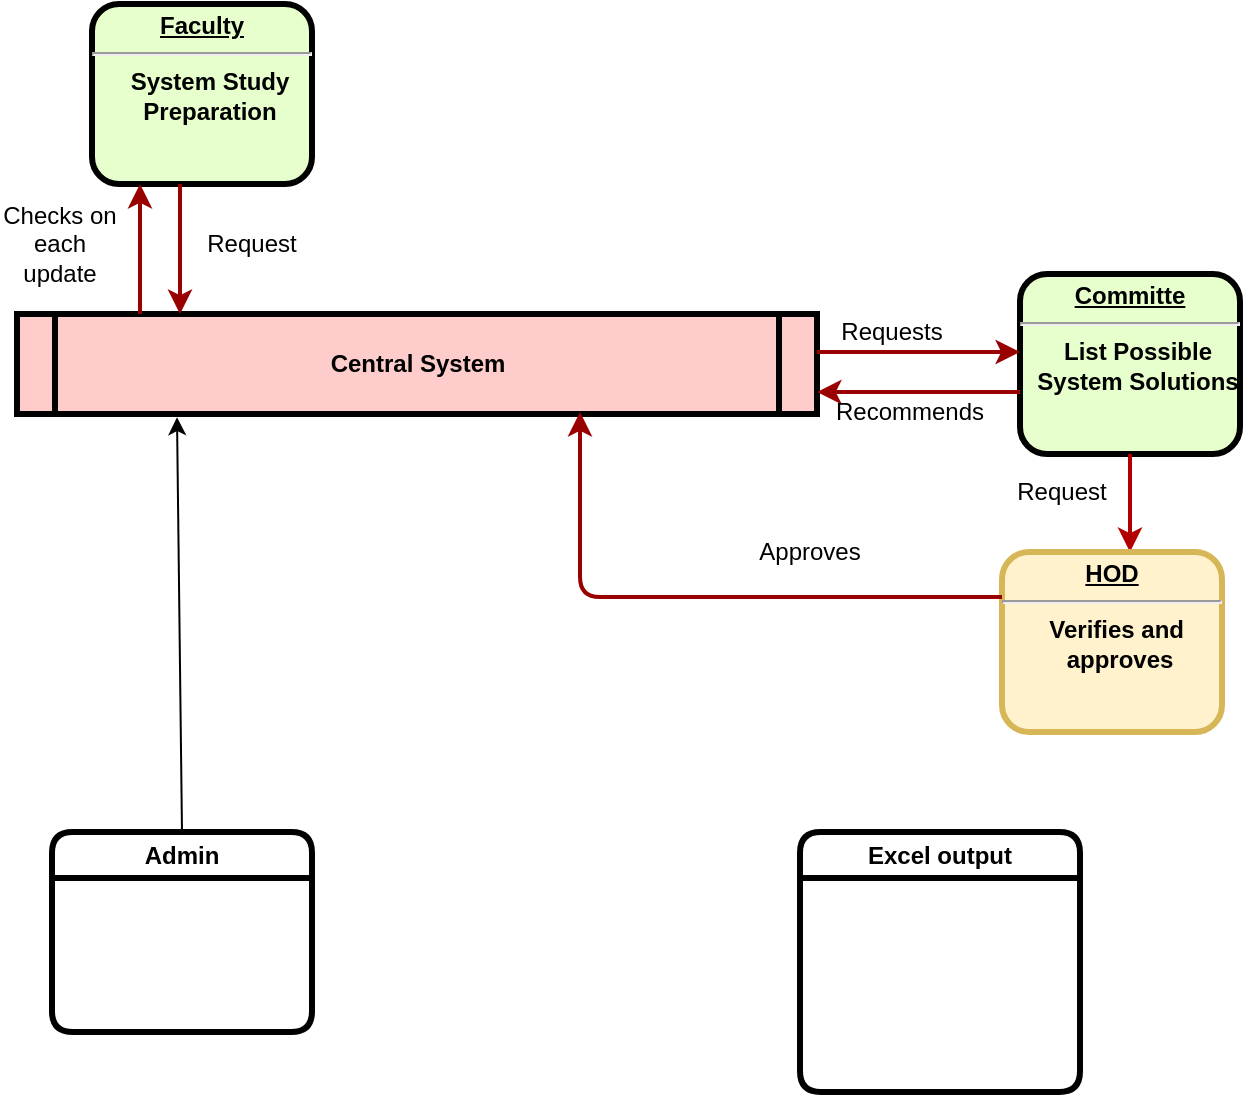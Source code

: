 <mxfile version="20.8.20" type="github">
  <diagram name="Page-1" id="c7558073-3199-34d8-9f00-42111426c3f3">
    <mxGraphModel dx="1004" dy="581" grid="1" gridSize="10" guides="1" tooltips="1" connect="1" arrows="1" fold="1" page="1" pageScale="1" pageWidth="826" pageHeight="1169" background="none" math="0" shadow="0">
      <root>
        <mxCell id="0" />
        <mxCell id="1" parent="0" />
        <mxCell id="2" value="&lt;p style=&quot;margin: 0px; margin-top: 4px; text-align: center; text-decoration: underline;&quot;&gt;&lt;strong&gt;Faculty&lt;/strong&gt;&lt;/p&gt;&lt;hr&gt;&lt;p style=&quot;margin: 0px; margin-left: 8px;&quot;&gt;System Study&lt;/p&gt;&lt;p style=&quot;margin: 0px; margin-left: 8px;&quot;&gt;Preparation&lt;/p&gt;" style="verticalAlign=middle;align=center;overflow=fill;fontSize=12;fontFamily=Helvetica;html=1;rounded=1;fontStyle=1;strokeWidth=3;fillColor=#E6FFCC" parent="1" vertex="1">
          <mxGeometry x="236" y="236" width="110" height="90" as="geometry" />
        </mxCell>
        <mxCell id="5" value="Central System" style="shape=process;whiteSpace=wrap;align=center;verticalAlign=middle;size=0.048;fontStyle=1;strokeWidth=3;fillColor=#FFCCCC" parent="1" vertex="1">
          <mxGeometry x="198.5" y="391" width="400" height="50" as="geometry" />
        </mxCell>
        <mxCell id="7" value="&lt;p style=&quot;margin: 0px; margin-top: 4px; text-align: center; text-decoration: underline;&quot;&gt;&lt;strong&gt;Committe&lt;/strong&gt;&lt;/p&gt;&lt;hr&gt;&lt;p style=&quot;margin: 0px; margin-left: 8px;&quot;&gt;List Possible&lt;/p&gt;&lt;p style=&quot;margin: 0px; margin-left: 8px;&quot;&gt;System Solutions&lt;/p&gt;" style="verticalAlign=middle;align=center;overflow=fill;fontSize=12;fontFamily=Helvetica;html=1;rounded=1;fontStyle=1;strokeWidth=3;fillColor=#E6FFCC" parent="1" vertex="1">
          <mxGeometry x="700" y="371" width="110" height="90" as="geometry" />
        </mxCell>
        <mxCell id="55" value="" style="edgeStyle=elbowEdgeStyle;elbow=horizontal;strokeColor=#990000;strokeWidth=2" parent="1" source="5" target="2" edge="1">
          <mxGeometry width="100" height="100" relative="1" as="geometry">
            <mxPoint x="50" y="530" as="sourcePoint" />
            <mxPoint x="150" y="430" as="targetPoint" />
            <Array as="points">
              <mxPoint x="260" y="370" />
            </Array>
          </mxGeometry>
        </mxCell>
        <mxCell id="56" value="" style="edgeStyle=elbowEdgeStyle;elbow=horizontal;strokeColor=#990000;strokeWidth=2" parent="1" source="2" target="5" edge="1">
          <mxGeometry width="100" height="100" relative="1" as="geometry">
            <mxPoint x="50" y="500" as="sourcePoint" />
            <mxPoint x="150" y="400" as="targetPoint" />
            <Array as="points">
              <mxPoint x="280" y="360" />
            </Array>
          </mxGeometry>
        </mxCell>
        <mxCell id="72" value="" style="edgeStyle=elbowEdgeStyle;elbow=vertical;strokeColor=#990000;strokeWidth=2" parent="1" source="5" target="7" edge="1">
          <mxGeometry width="100" height="100" relative="1" as="geometry">
            <mxPoint x="500" y="500" as="sourcePoint" />
            <mxPoint x="600" y="400" as="targetPoint" />
            <Array as="points">
              <mxPoint x="650" y="410" />
            </Array>
          </mxGeometry>
        </mxCell>
        <mxCell id="73" value="" style="edgeStyle=elbowEdgeStyle;elbow=vertical;strokeColor=#990000;strokeWidth=2" parent="1" source="7" target="5" edge="1">
          <mxGeometry width="100" height="100" relative="1" as="geometry">
            <mxPoint x="460" y="500" as="sourcePoint" />
            <mxPoint x="560" y="400" as="targetPoint" />
            <Array as="points">
              <mxPoint x="650" y="430" />
            </Array>
          </mxGeometry>
        </mxCell>
        <mxCell id="74" value="Requests" style="text;spacingTop=-5;align=center" parent="1" vertex="1">
          <mxGeometry x="621" y="391.0" width="30" height="20" as="geometry" />
        </mxCell>
        <mxCell id="75" value="Recommends" style="text;spacingTop=-5;align=center" parent="1" vertex="1">
          <mxGeometry x="630" y="431.0" width="30" height="20" as="geometry" />
        </mxCell>
        <mxCell id="UEOXt6zN_d3wEbpN5qkC-111" style="edgeStyle=orthogonalEdgeStyle;rounded=0;orthogonalLoop=1;jettySize=auto;html=1;strokeWidth=2;fillColor=#e51400;strokeColor=#B20000;" edge="1" parent="1" target="UEOXt6zN_d3wEbpN5qkC-97">
          <mxGeometry relative="1" as="geometry">
            <mxPoint x="755" y="461" as="sourcePoint" />
            <Array as="points">
              <mxPoint x="755" y="461" />
            </Array>
          </mxGeometry>
        </mxCell>
        <mxCell id="UEOXt6zN_d3wEbpN5qkC-97" value="&lt;p style=&quot;margin: 0px; margin-top: 4px; text-align: center; text-decoration: underline;&quot;&gt;&lt;strong&gt;HOD&lt;/strong&gt;&lt;/p&gt;&lt;hr&gt;&lt;p style=&quot;margin: 0px; margin-left: 8px;&quot;&gt;Verifies and&amp;nbsp;&lt;/p&gt;&lt;p style=&quot;margin: 0px; margin-left: 8px;&quot;&gt;approves&lt;/p&gt;" style="verticalAlign=middle;align=center;overflow=fill;fontSize=12;fontFamily=Helvetica;html=1;rounded=1;fontStyle=1;strokeWidth=3;fillColor=#fff2cc;strokeColor=#d6b656;" vertex="1" parent="1">
          <mxGeometry x="691" y="510" width="110" height="90" as="geometry" />
        </mxCell>
        <mxCell id="UEOXt6zN_d3wEbpN5qkC-108" value="" style="edgeStyle=elbowEdgeStyle;elbow=horizontal;strokeColor=#990000;strokeWidth=2;exitX=0;exitY=0.25;exitDx=0;exitDy=0;" edge="1" parent="1" source="UEOXt6zN_d3wEbpN5qkC-97">
          <mxGeometry width="100" height="100" relative="1" as="geometry">
            <mxPoint x="738" y="469" as="sourcePoint" />
            <mxPoint x="480" y="440" as="targetPoint" />
            <Array as="points">
              <mxPoint x="480" y="490" />
              <mxPoint x="510" y="550" />
              <mxPoint x="490" y="500" />
            </Array>
          </mxGeometry>
        </mxCell>
        <mxCell id="UEOXt6zN_d3wEbpN5qkC-112" value="Approves" style="text;html=1;strokeColor=none;fillColor=none;align=center;verticalAlign=middle;whiteSpace=wrap;rounded=0;" vertex="1" parent="1">
          <mxGeometry x="565" y="495" width="60" height="30" as="geometry" />
        </mxCell>
        <mxCell id="UEOXt6zN_d3wEbpN5qkC-114" value="Request" style="text;html=1;strokeColor=none;fillColor=none;align=center;verticalAlign=middle;whiteSpace=wrap;rounded=0;" vertex="1" parent="1">
          <mxGeometry x="691" y="465" width="60" height="30" as="geometry" />
        </mxCell>
        <mxCell id="UEOXt6zN_d3wEbpN5qkC-115" value="Checks on each update" style="text;html=1;strokeColor=none;fillColor=none;align=center;verticalAlign=middle;whiteSpace=wrap;rounded=0;" vertex="1" parent="1">
          <mxGeometry x="190" y="341" width="60" height="30" as="geometry" />
        </mxCell>
        <mxCell id="UEOXt6zN_d3wEbpN5qkC-116" value="Request" style="text;html=1;strokeColor=none;fillColor=none;align=center;verticalAlign=middle;whiteSpace=wrap;rounded=0;" vertex="1" parent="1">
          <mxGeometry x="286" y="341" width="60" height="30" as="geometry" />
        </mxCell>
        <mxCell id="UEOXt6zN_d3wEbpN5qkC-121" value="Admin" style="swimlane;whiteSpace=wrap;html=1;strokeWidth=3;rounded=1;swimlaneLine=1;deletable=1;expand=1;collapsible=0;perimeterSpacing=0;" vertex="1" parent="1">
          <mxGeometry x="216" y="650" width="130" height="100" as="geometry" />
        </mxCell>
        <mxCell id="UEOXt6zN_d3wEbpN5qkC-124" value="Excel output" style="swimlane;whiteSpace=wrap;html=1;rounded=1;strokeWidth=3;" vertex="1" parent="1">
          <mxGeometry x="590" y="650" width="140" height="130" as="geometry" />
        </mxCell>
        <mxCell id="UEOXt6zN_d3wEbpN5qkC-125" value="" style="endArrow=classic;html=1;rounded=0;strokeWidth=1;entryX=0.2;entryY=1.032;entryDx=0;entryDy=0;entryPerimeter=0;exitX=0.5;exitY=0;exitDx=0;exitDy=0;" edge="1" parent="1" source="UEOXt6zN_d3wEbpN5qkC-121" target="5">
          <mxGeometry width="50" height="50" relative="1" as="geometry">
            <mxPoint x="280" y="580" as="sourcePoint" />
            <mxPoint x="330" y="530" as="targetPoint" />
          </mxGeometry>
        </mxCell>
      </root>
    </mxGraphModel>
  </diagram>
</mxfile>
